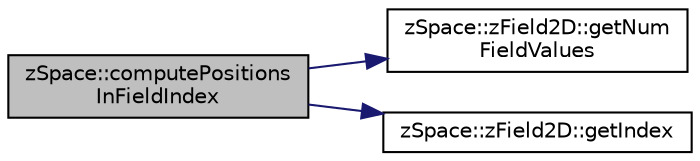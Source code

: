digraph "zSpace::computePositionsInFieldIndex"
{
  edge [fontname="Helvetica",fontsize="10",labelfontname="Helvetica",labelfontsize="10"];
  node [fontname="Helvetica",fontsize="10",shape=record];
  rankdir="LR";
  Node78 [label="zSpace::computePositions\lInFieldIndex",height=0.2,width=0.4,color="black", fillcolor="grey75", style="filled", fontcolor="black"];
  Node78 -> Node79 [color="midnightblue",fontsize="10",style="solid",fontname="Helvetica"];
  Node79 [label="zSpace::zField2D::getNum\lFieldValues",height=0.2,width=0.4,color="black", fillcolor="white", style="filled",URL="$classz_space_1_1z_field2_d.html#a9653766f0481ed227502cc19f5fd8b8d",tooltip="This method retruns the number of scalars in the field. "];
  Node78 -> Node80 [color="midnightblue",fontsize="10",style="solid",fontname="Helvetica"];
  Node80 [label="zSpace::zField2D::getIndex",height=0.2,width=0.4,color="black", fillcolor="white", style="filled",URL="$classz_space_1_1z_field2_d.html#a5e8bfbc48161640cd7516ea0a46b901c",tooltip="This method gets the index of the field at the input position. "];
}
